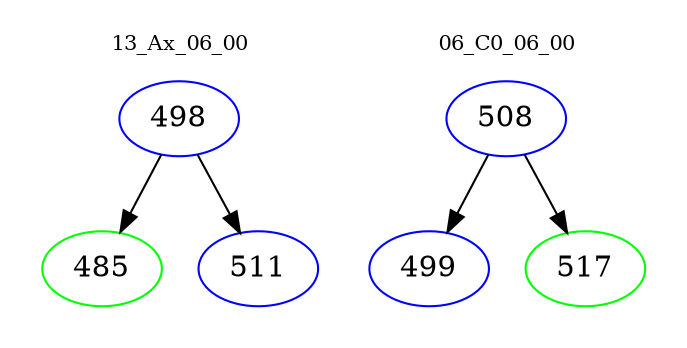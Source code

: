 digraph{
subgraph cluster_0 {
color = white
label = "13_Ax_06_00";
fontsize=10;
T0_498 [label="498", color="blue"]
T0_498 -> T0_485 [color="black"]
T0_485 [label="485", color="green"]
T0_498 -> T0_511 [color="black"]
T0_511 [label="511", color="blue"]
}
subgraph cluster_1 {
color = white
label = "06_C0_06_00";
fontsize=10;
T1_508 [label="508", color="blue"]
T1_508 -> T1_499 [color="black"]
T1_499 [label="499", color="blue"]
T1_508 -> T1_517 [color="black"]
T1_517 [label="517", color="green"]
}
}
